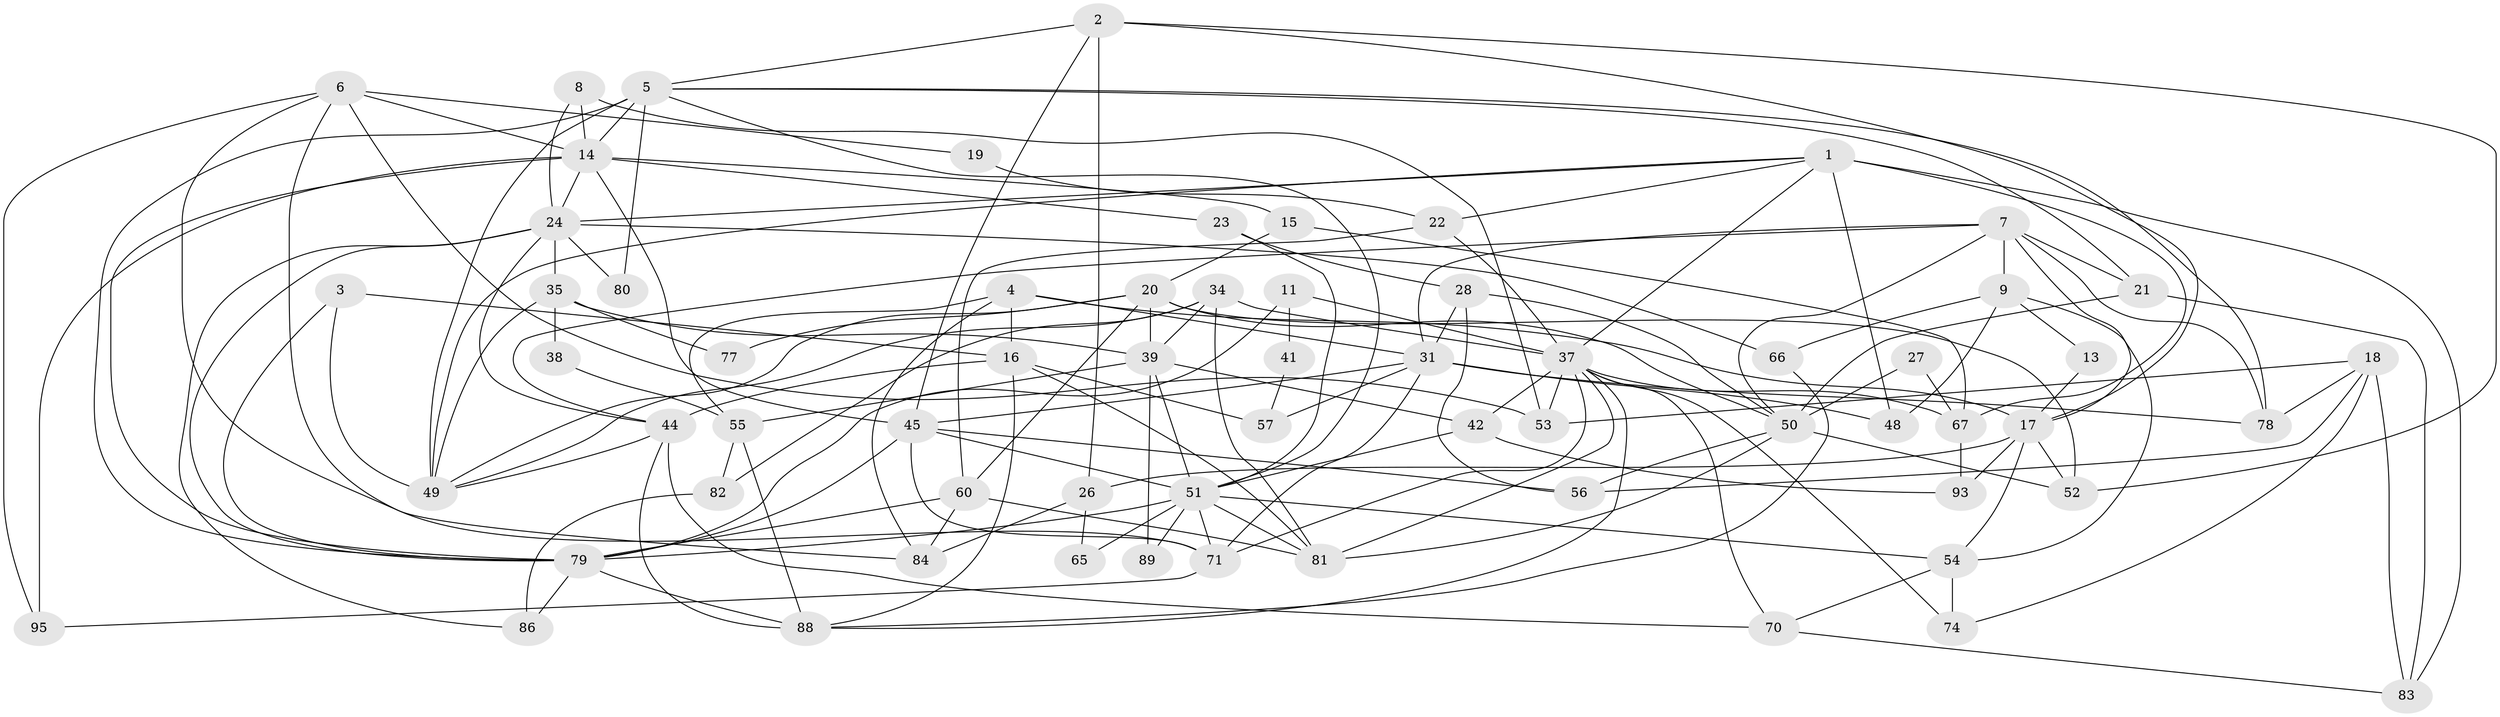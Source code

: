 // original degree distribution, {3: 0.32653061224489793, 2: 0.1326530612244898, 5: 0.21428571428571427, 7: 0.030612244897959183, 4: 0.19387755102040816, 6: 0.07142857142857142, 8: 0.02040816326530612, 10: 0.01020408163265306}
// Generated by graph-tools (version 1.1) at 2025/11/02/27/25 16:11:24]
// undirected, 65 vertices, 158 edges
graph export_dot {
graph [start="1"]
  node [color=gray90,style=filled];
  1 [super="+25"];
  2 [super="+59"];
  3 [super="+87"];
  4;
  5 [super="+32"];
  6 [super="+10"];
  7 [super="+12"];
  8;
  9 [super="+29"];
  11;
  13;
  14 [super="+62"];
  15;
  16 [super="+36"];
  17 [super="+33"];
  18 [super="+69"];
  19;
  20 [super="+76"];
  21 [super="+58"];
  22;
  23;
  24 [super="+30"];
  26;
  27;
  28;
  31 [super="+40"];
  34;
  35 [super="+68"];
  37 [super="+43"];
  38;
  39 [super="+46"];
  41;
  42 [super="+47"];
  44 [super="+72"];
  45 [super="+61"];
  48;
  49 [super="+90"];
  50 [super="+73"];
  51 [super="+64"];
  52;
  53;
  54 [super="+94"];
  55 [super="+85"];
  56;
  57;
  60 [super="+63"];
  65;
  66;
  67 [super="+75"];
  70 [super="+98"];
  71 [super="+92"];
  74;
  77;
  78 [super="+97"];
  79 [super="+91"];
  80;
  81;
  82;
  83;
  84;
  86;
  88 [super="+96"];
  89;
  93;
  95;
  1 -- 48;
  1 -- 49;
  1 -- 83;
  1 -- 67;
  1 -- 22;
  1 -- 37;
  1 -- 24;
  2 -- 17;
  2 -- 52;
  2 -- 5;
  2 -- 26;
  2 -- 45;
  3 -- 79;
  3 -- 49;
  3 -- 16;
  4 -- 16;
  4 -- 84;
  4 -- 55;
  4 -- 31;
  4 -- 17;
  5 -- 14 [weight=2];
  5 -- 79;
  5 -- 21;
  5 -- 80;
  5 -- 49;
  5 -- 51;
  5 -- 78;
  6 -- 53;
  6 -- 71;
  6 -- 84;
  6 -- 14;
  6 -- 19;
  6 -- 95;
  7 -- 44;
  7 -- 50;
  7 -- 9;
  7 -- 17;
  7 -- 21;
  7 -- 31;
  7 -- 78;
  8 -- 14;
  8 -- 53;
  8 -- 24;
  9 -- 66;
  9 -- 48;
  9 -- 54;
  9 -- 13;
  11 -- 37;
  11 -- 79;
  11 -- 41;
  13 -- 17;
  14 -- 45;
  14 -- 15;
  14 -- 79;
  14 -- 23;
  14 -- 24;
  14 -- 95;
  15 -- 20;
  15 -- 67;
  16 -- 44;
  16 -- 81;
  16 -- 88;
  16 -- 57;
  17 -- 52;
  17 -- 26;
  17 -- 54;
  17 -- 93;
  18 -- 56 [weight=2];
  18 -- 53;
  18 -- 78 [weight=2];
  18 -- 83;
  18 -- 74;
  19 -- 22;
  20 -- 50;
  20 -- 49;
  20 -- 52;
  20 -- 77;
  20 -- 60;
  20 -- 39;
  21 -- 83;
  21 -- 50;
  22 -- 37;
  22 -- 60;
  23 -- 28;
  23 -- 51;
  24 -- 35;
  24 -- 79;
  24 -- 86;
  24 -- 80;
  24 -- 66;
  24 -- 44;
  26 -- 84;
  26 -- 65;
  27 -- 50;
  27 -- 67;
  28 -- 50;
  28 -- 56;
  28 -- 31;
  31 -- 45;
  31 -- 78;
  31 -- 48;
  31 -- 57;
  31 -- 71;
  34 -- 81;
  34 -- 39;
  34 -- 49;
  34 -- 82;
  34 -- 37;
  35 -- 77;
  35 -- 49;
  35 -- 38;
  35 -- 39;
  37 -- 70;
  37 -- 71;
  37 -- 74;
  37 -- 81;
  37 -- 53;
  37 -- 88;
  37 -- 42;
  37 -- 67;
  38 -- 55;
  39 -- 42;
  39 -- 51;
  39 -- 55;
  39 -- 89;
  41 -- 57;
  42 -- 93;
  42 -- 51;
  44 -- 49;
  44 -- 88;
  44 -- 70;
  45 -- 51;
  45 -- 71;
  45 -- 79;
  45 -- 56;
  50 -- 81;
  50 -- 52;
  50 -- 56;
  51 -- 89;
  51 -- 54;
  51 -- 65;
  51 -- 79;
  51 -- 81;
  51 -- 71;
  54 -- 74;
  54 -- 70;
  55 -- 88 [weight=2];
  55 -- 82;
  60 -- 84;
  60 -- 79;
  60 -- 81;
  66 -- 88;
  67 -- 93;
  70 -- 83;
  71 -- 95;
  79 -- 86;
  79 -- 88;
  82 -- 86;
}
